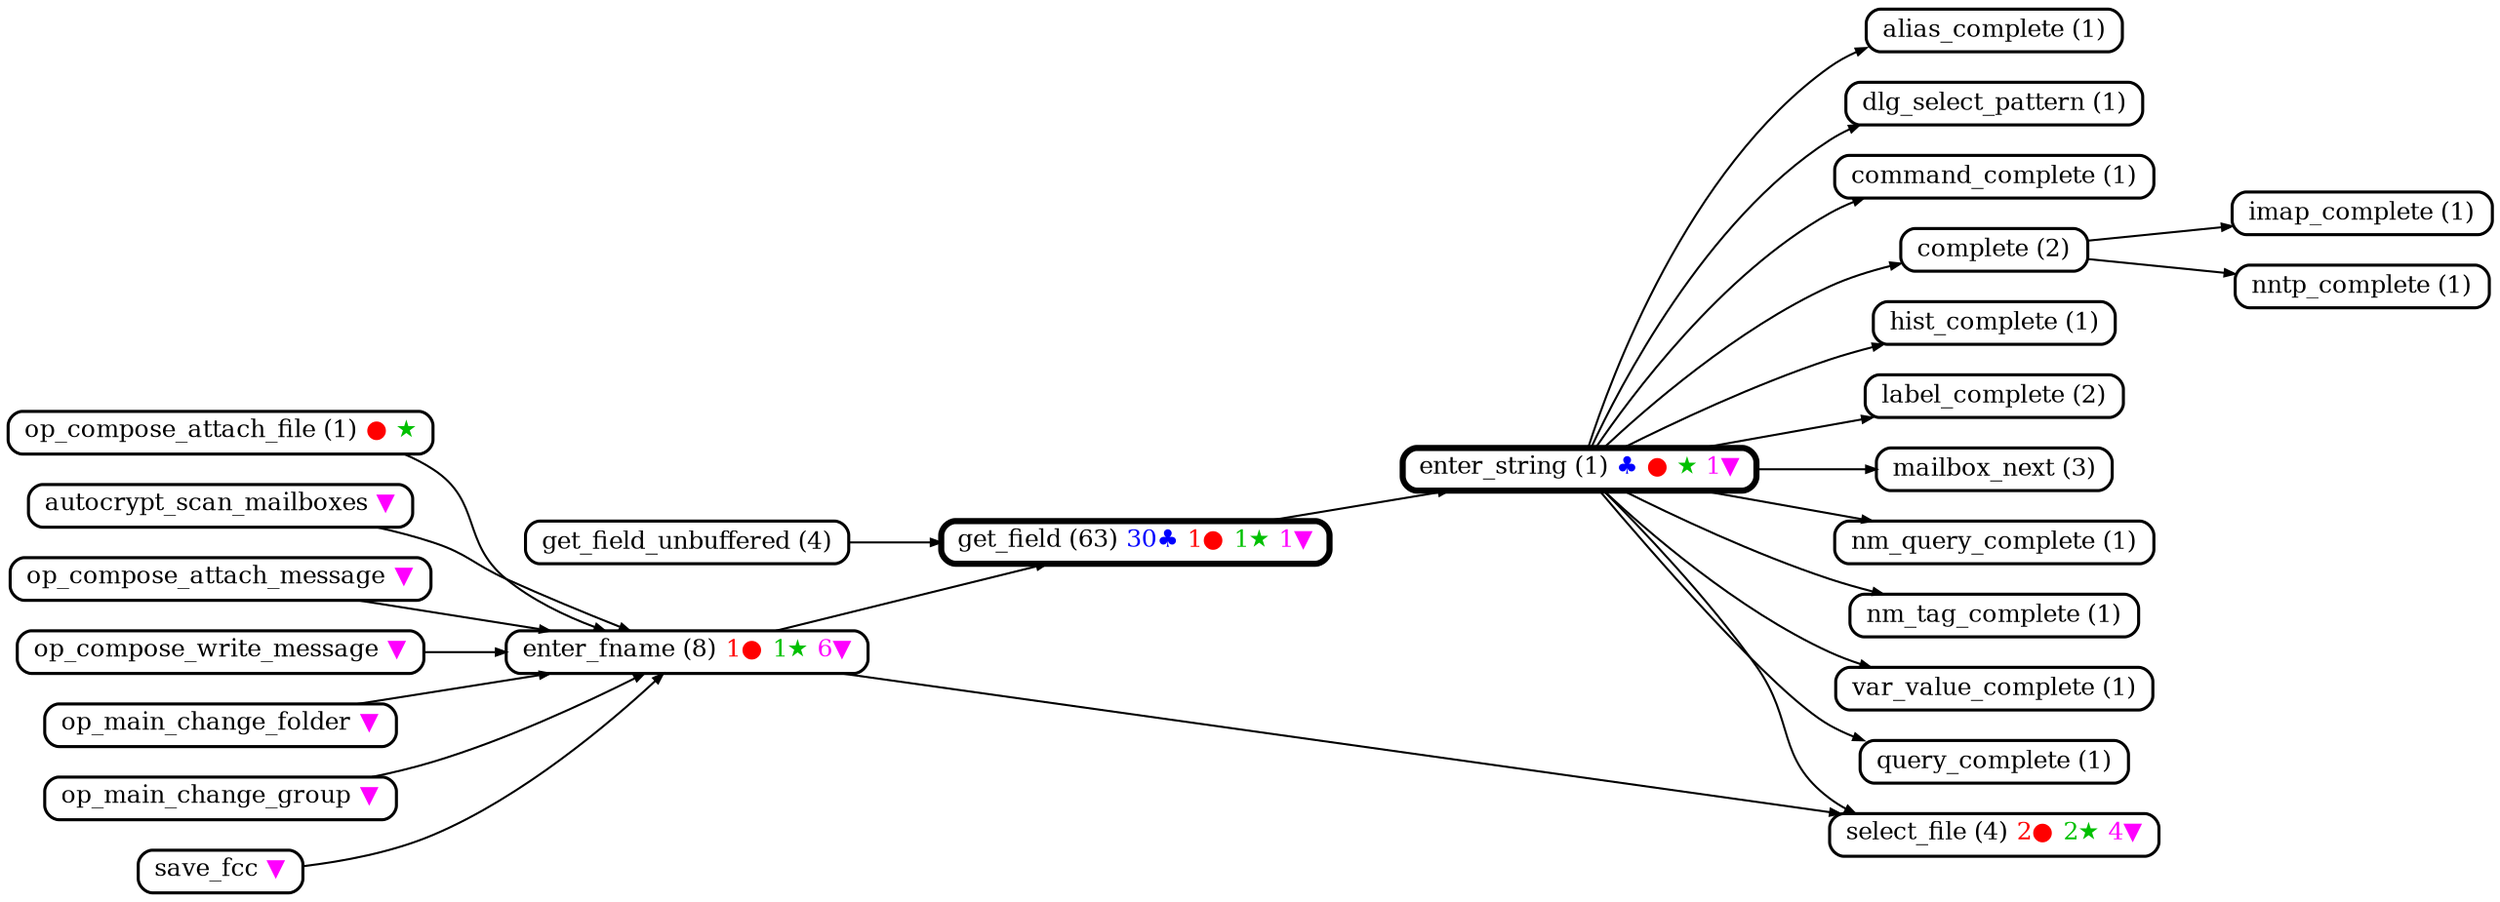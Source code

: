 digraph enter_field
{
	// enter/enter.c 2021-12-21
	graph [
		rankdir="LR"
		nodesep="0.2"
		ranksep="0.5"
		compound="true"
	]

	node [
		shape="Mrecord"
		fontsize="12"
		style="rounded"
		height="0.2"
		penwidth="1.5"
		color="black"
	]

	edge [
		penwidth="1.0"
		arrowsize="0.5"
	]

	// subgraph cluster_key
	// {
	// 	fontcolor="black"
	// 	color="#8080ff"
	// 	fillcolor="#ccccff"
	// 	style="filled"
	// 	node [ color="invis" nodesep="0.0" ranksep="0.0" ]
	// 	edge [ style="invis" ]

	// 	ArrayOfFiles    [ label=<<font color="red">●</font> ArrayOfFiles> ]
	// 	CompletionFlags [ label=<<font color="blue">♣</font> CompletionFlags> ]
	// 	Mailbox         [ label=<<font color="magenta">▼</font> Mailbox> ]
	// 	Multiple        [ label=<<font color="#00c000">★</font> Multiple> ]

	// 	CompletionFlags -> ArrayOfFiles -> Mailbox -> Multiple
	// }

	// blue    ♣ - CompletionFlags
	// red     ● - Array of Files
	// green   ★ - Multiple
	// magenta ▼ - Mailbox
	// names abbreviated by 'mutt_'
	mutt_enter_fname          [ label=<enter_fname (8) <font color="red">1●</font> <font color="#00c000">1★</font> <font color="magenta">6▼</font> > ]
	mutt_enter_string         [ label=<enter_string (1) <font color="blue">♣</font> <font color="red">●</font> <font color="#00c000">★</font> <font color="magenta">1▼</font> > penwidth="3" ]
	mutt_get_field            [ label=<get_field (63) <font color="blue">30♣</font> <font color="red">1●</font> <font color="#00c000">1★</font> <font color="magenta">1▼</font> > penwidth="3" ]
	mutt_get_field_unbuffered [ label=<get_field_unbuffered (4) > ]
	op_compose_attach_file    [ label=<op_compose_attach_file (1) <font color="red">●</font> <font color="#00c000">★</font> > ]

	mutt_autocrypt_scan_mailboxes [ label=<autocrypt_scan_mailboxes <font color="magenta">▼</font> > ]
	op_compose_attach_message     [ label=<op_compose_attach_message <font color="magenta">▼</font> > ]
	op_compose_write_message      [ label=<op_compose_write_message <font color="magenta">▼</font> > ]
	op_main_change_folder         [ label=<op_main_change_folder <font color="magenta">▼</font> > ]
	op_main_change_group          [ label=<op_main_change_group <font color="magenta">▼</font> > ]
	save_fcc                      [ label=<save_fcc <font color="magenta">▼</font> > ]

	alias_complete          [ label=<alias_complete (1) > ]
	dlg_select_pattern      [ label=<dlg_select_pattern (1) > ]
	imap_complete           [ label=<imap_complete (1) > ]
	mutt_command_complete   [ label=<command_complete (1) > ]
	mutt_complete           [ label=<complete (2) > ]
	mutt_hist_complete      [ label=<hist_complete (1) > ]
	mutt_label_complete     [ label=<label_complete (2) > ]
	mutt_mailbox_next       [ label=<mailbox_next (3) > ]
	mutt_nm_query_complete  [ label=<nm_query_complete (1) > ]
	mutt_nm_tag_complete    [ label=<nm_tag_complete (1) > ]
	mutt_select_file        [ label=<select_file (4) <font color="red">2●</font> <font color="#00c000">2★</font> <font color="magenta">4▼</font> > ]
	mutt_var_value_complete [ label=<var_value_complete (1) > ]
	nntp_complete           [ label=<nntp_complete (1) > ]
	query_complete          [ label=<query_complete (1) > ]

	mutt_autocrypt_scan_mailboxes -> mutt_enter_fname
	mutt_complete                 -> imap_complete
	mutt_complete                 -> nntp_complete
	mutt_enter_fname              -> mutt_get_field
	mutt_enter_fname              -> mutt_select_file
	mutt_enter_string             -> alias_complete
	mutt_enter_string             -> dlg_select_pattern
	mutt_enter_string             -> mutt_command_complete
	mutt_enter_string             -> mutt_complete
	mutt_enter_string             -> mutt_hist_complete
	mutt_enter_string             -> mutt_label_complete
	mutt_enter_string             -> mutt_mailbox_next
	mutt_enter_string             -> mutt_nm_query_complete
	mutt_enter_string             -> mutt_nm_tag_complete
	mutt_enter_string             -> mutt_select_file
	mutt_enter_string             -> mutt_var_value_complete
	mutt_enter_string             -> query_complete
	mutt_get_field                -> mutt_enter_string
	mutt_get_field_unbuffered     -> mutt_get_field
	op_compose_attach_file        -> mutt_enter_fname
	op_compose_attach_message     -> mutt_enter_fname
	op_compose_write_message      -> mutt_enter_fname
	op_main_change_folder         -> mutt_enter_fname
	op_main_change_group          -> mutt_enter_fname
	save_fcc                      -> mutt_enter_fname

}
